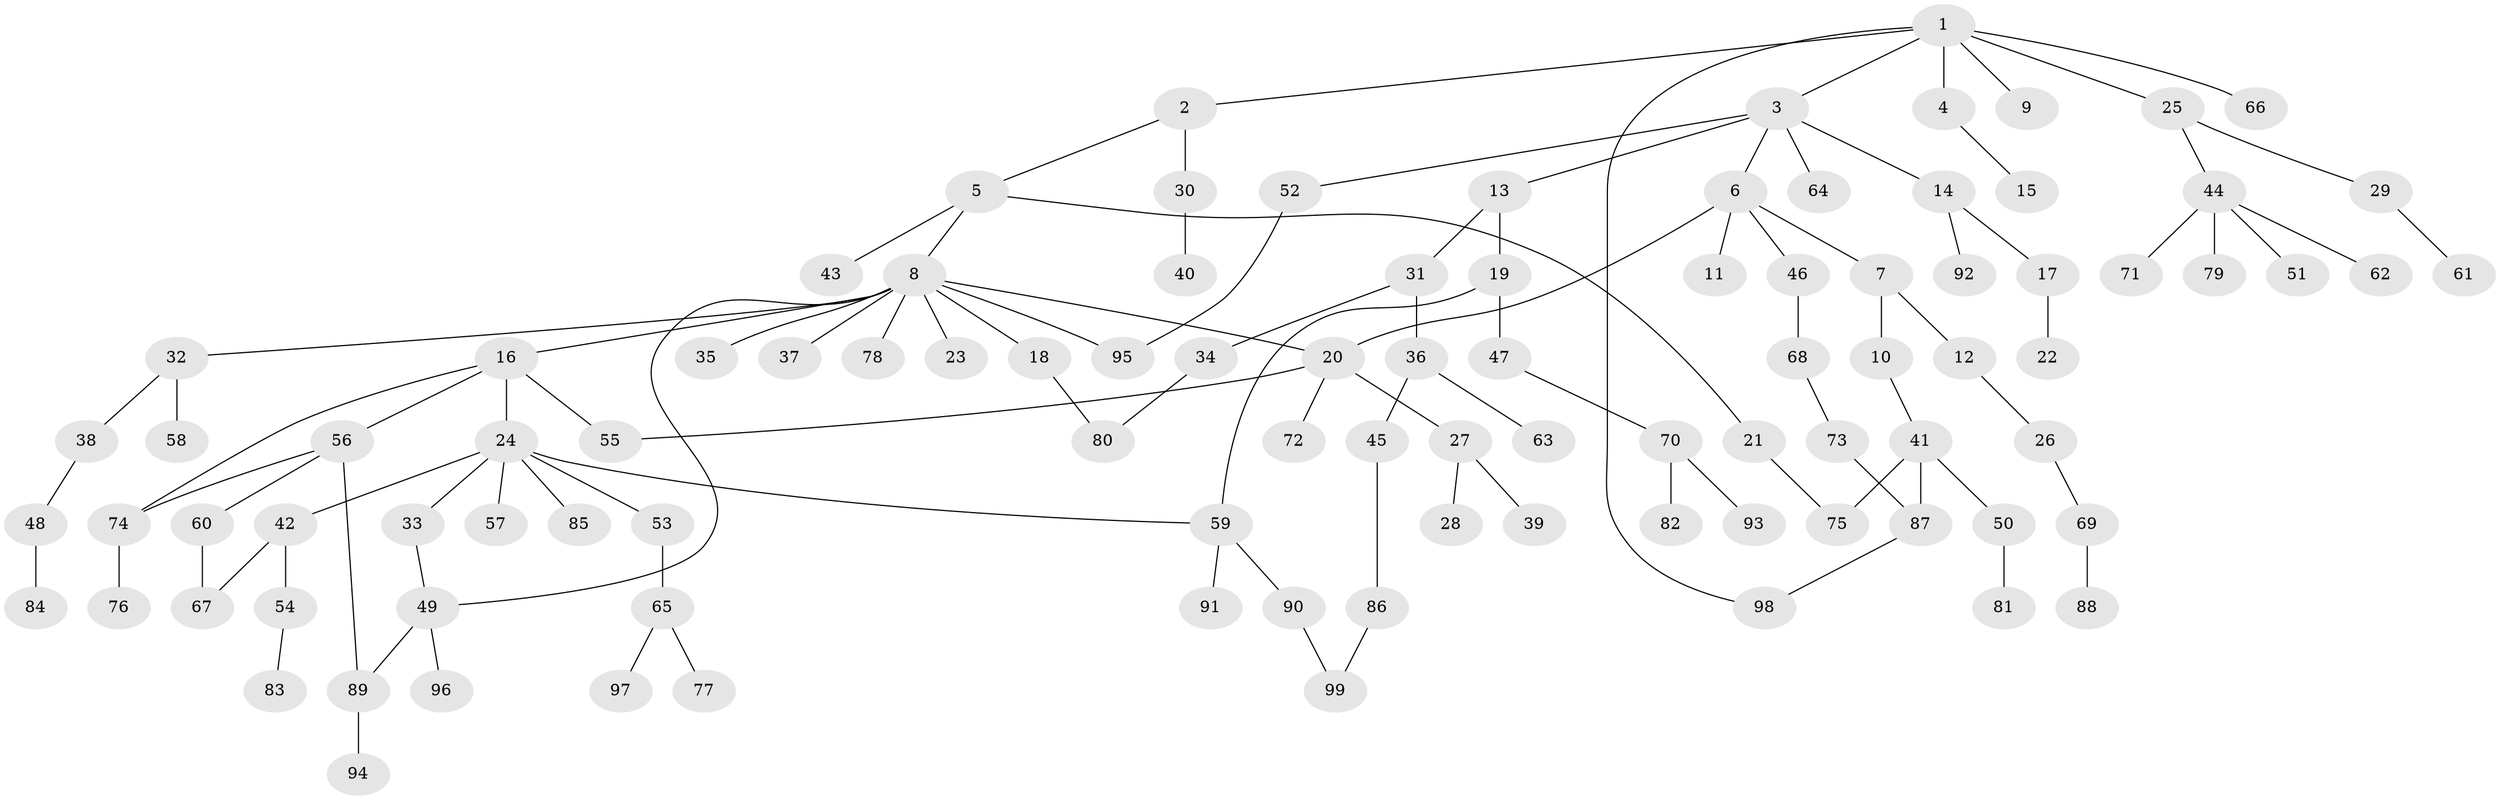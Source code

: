 // Generated by graph-tools (version 1.1) at 2025/34/03/09/25 02:34:08]
// undirected, 99 vertices, 111 edges
graph export_dot {
graph [start="1"]
  node [color=gray90,style=filled];
  1;
  2;
  3;
  4;
  5;
  6;
  7;
  8;
  9;
  10;
  11;
  12;
  13;
  14;
  15;
  16;
  17;
  18;
  19;
  20;
  21;
  22;
  23;
  24;
  25;
  26;
  27;
  28;
  29;
  30;
  31;
  32;
  33;
  34;
  35;
  36;
  37;
  38;
  39;
  40;
  41;
  42;
  43;
  44;
  45;
  46;
  47;
  48;
  49;
  50;
  51;
  52;
  53;
  54;
  55;
  56;
  57;
  58;
  59;
  60;
  61;
  62;
  63;
  64;
  65;
  66;
  67;
  68;
  69;
  70;
  71;
  72;
  73;
  74;
  75;
  76;
  77;
  78;
  79;
  80;
  81;
  82;
  83;
  84;
  85;
  86;
  87;
  88;
  89;
  90;
  91;
  92;
  93;
  94;
  95;
  96;
  97;
  98;
  99;
  1 -- 2;
  1 -- 3;
  1 -- 4;
  1 -- 9;
  1 -- 25;
  1 -- 66;
  1 -- 98;
  2 -- 5;
  2 -- 30;
  3 -- 6;
  3 -- 13;
  3 -- 14;
  3 -- 52;
  3 -- 64;
  4 -- 15;
  5 -- 8;
  5 -- 21;
  5 -- 43;
  6 -- 7;
  6 -- 11;
  6 -- 20;
  6 -- 46;
  7 -- 10;
  7 -- 12;
  8 -- 16;
  8 -- 18;
  8 -- 23;
  8 -- 32;
  8 -- 35;
  8 -- 37;
  8 -- 49;
  8 -- 78;
  8 -- 95;
  8 -- 20;
  10 -- 41;
  12 -- 26;
  13 -- 19;
  13 -- 31;
  14 -- 17;
  14 -- 92;
  16 -- 24;
  16 -- 55;
  16 -- 56;
  16 -- 74;
  17 -- 22;
  18 -- 80;
  19 -- 47;
  19 -- 59;
  20 -- 27;
  20 -- 72;
  20 -- 55;
  21 -- 75;
  24 -- 33;
  24 -- 42;
  24 -- 53;
  24 -- 57;
  24 -- 59;
  24 -- 85;
  25 -- 29;
  25 -- 44;
  26 -- 69;
  27 -- 28;
  27 -- 39;
  29 -- 61;
  30 -- 40;
  31 -- 34;
  31 -- 36;
  32 -- 38;
  32 -- 58;
  33 -- 49;
  34 -- 80;
  36 -- 45;
  36 -- 63;
  38 -- 48;
  41 -- 50;
  41 -- 75;
  41 -- 87;
  42 -- 54;
  42 -- 67;
  44 -- 51;
  44 -- 62;
  44 -- 71;
  44 -- 79;
  45 -- 86;
  46 -- 68;
  47 -- 70;
  48 -- 84;
  49 -- 89;
  49 -- 96;
  50 -- 81;
  52 -- 95;
  53 -- 65;
  54 -- 83;
  56 -- 60;
  56 -- 74;
  56 -- 89;
  59 -- 90;
  59 -- 91;
  60 -- 67;
  65 -- 77;
  65 -- 97;
  68 -- 73;
  69 -- 88;
  70 -- 82;
  70 -- 93;
  73 -- 87;
  74 -- 76;
  86 -- 99;
  87 -- 98;
  89 -- 94;
  90 -- 99;
}
